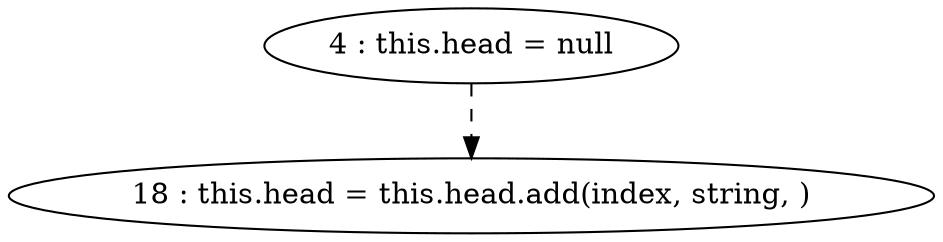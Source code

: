 digraph G {
"4 : this.head = null"
"4 : this.head = null" -> "18 : this.head = this.head.add(index, string, )" [style=dashed]
"18 : this.head = this.head.add(index, string, )"
}